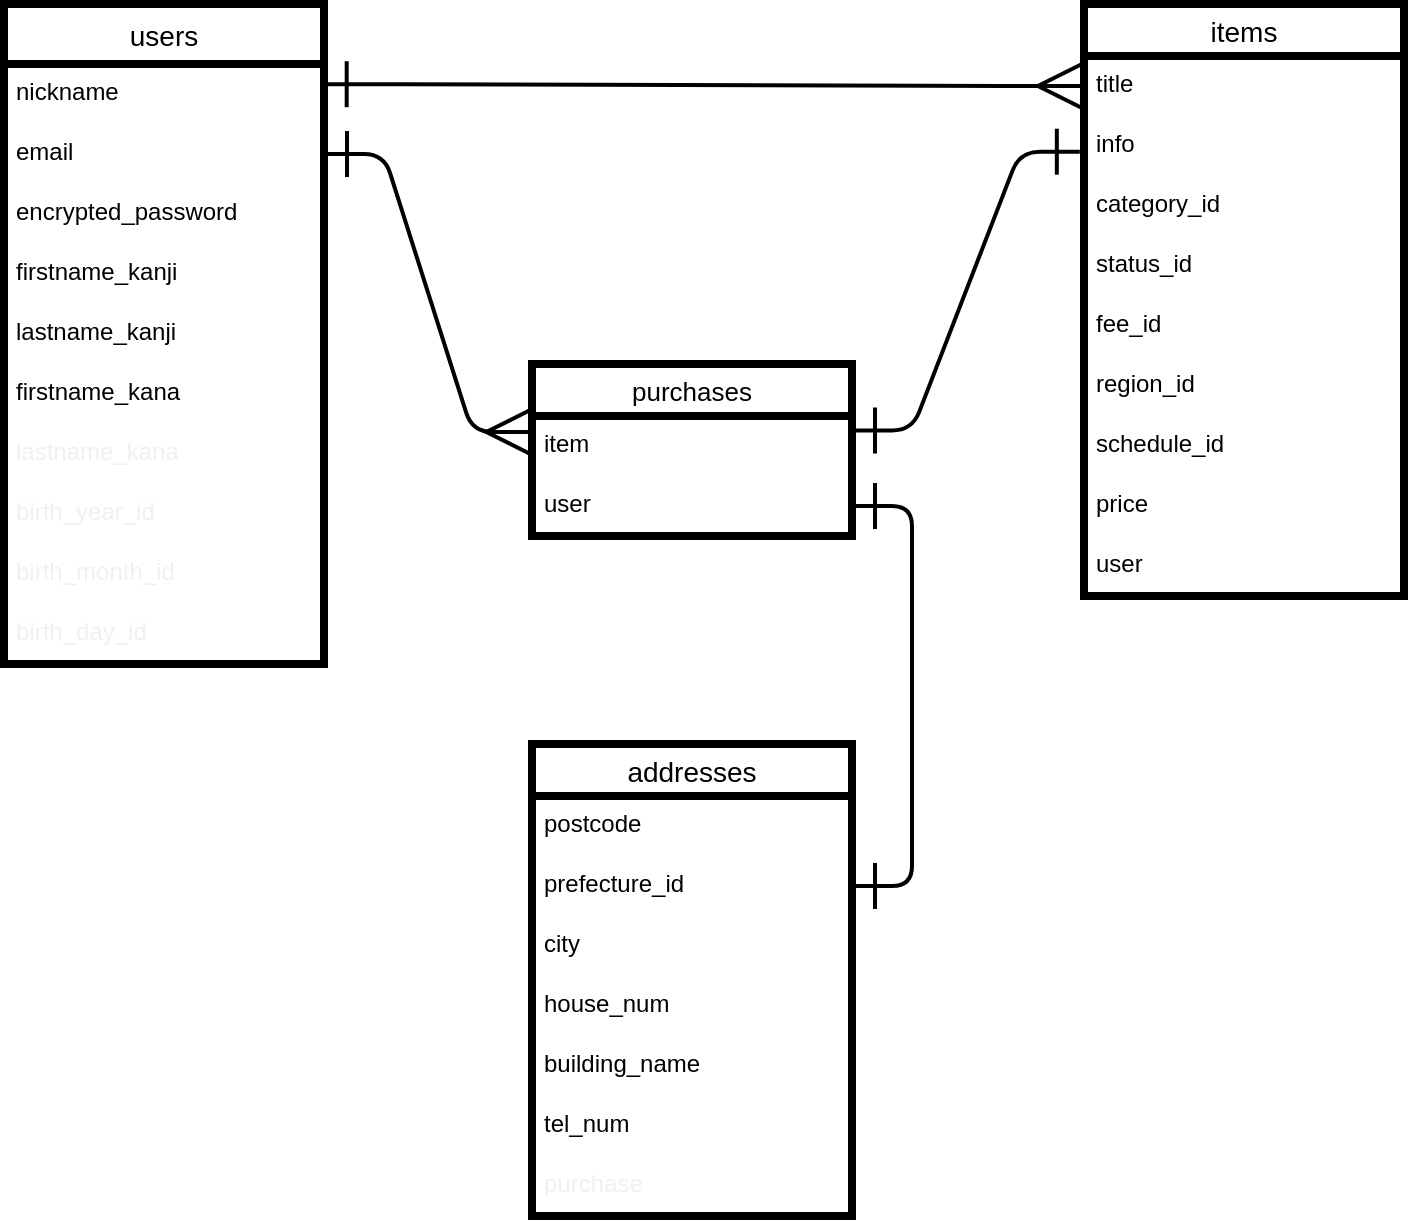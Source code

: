 <mxfile>
    <diagram id="QJ9MNi1VrwQZzuzztGym" name="ページ1">
        <mxGraphModel dx="590" dy="659" grid="1" gridSize="10" guides="1" tooltips="1" connect="1" arrows="1" fold="1" page="1" pageScale="1" pageWidth="827" pageHeight="1169" math="0" shadow="0">
            <root>
                <mxCell id="0"/>
                <mxCell id="1" parent="0"/>
                <mxCell id="135" value="users" style="swimlane;fontStyle=0;childLayout=stackLayout;horizontal=1;startSize=30;horizontalStack=0;resizeParent=1;resizeParentMax=0;resizeLast=0;collapsible=1;marginBottom=0;align=center;fontSize=14;strokeWidth=4;" vertex="1" parent="1">
                    <mxGeometry x="70" y="180" width="160" height="330" as="geometry"/>
                </mxCell>
                <mxCell id="136" value="nickname   " style="text;strokeColor=none;fillColor=none;spacingLeft=4;spacingRight=4;overflow=hidden;rotatable=0;points=[[0,0.5],[1,0.5]];portConstraint=eastwest;fontSize=12;strokeWidth=4;" vertex="1" parent="135">
                    <mxGeometry y="30" width="160" height="30" as="geometry"/>
                </mxCell>
                <mxCell id="137" value="email" style="text;strokeColor=none;fillColor=none;spacingLeft=4;spacingRight=4;overflow=hidden;rotatable=0;points=[[0,0.5],[1,0.5]];portConstraint=eastwest;fontSize=12;strokeWidth=4;" vertex="1" parent="135">
                    <mxGeometry y="60" width="160" height="30" as="geometry"/>
                </mxCell>
                <mxCell id="138" value="encrypted_password" style="text;strokeColor=none;fillColor=none;spacingLeft=4;spacingRight=4;overflow=hidden;rotatable=0;points=[[0,0.5],[1,0.5]];portConstraint=eastwest;fontSize=12;strokeWidth=4;" vertex="1" parent="135">
                    <mxGeometry y="90" width="160" height="30" as="geometry"/>
                </mxCell>
                <mxCell id="172" value="firstname_kanji" style="text;strokeColor=none;fillColor=none;spacingLeft=4;spacingRight=4;overflow=hidden;rotatable=0;points=[[0,0.5],[1,0.5]];portConstraint=eastwest;fontSize=12;strokeWidth=4;" vertex="1" parent="135">
                    <mxGeometry y="120" width="160" height="30" as="geometry"/>
                </mxCell>
                <mxCell id="173" value="lastname_kanji" style="text;strokeColor=none;fillColor=none;spacingLeft=4;spacingRight=4;overflow=hidden;rotatable=0;points=[[0,0.5],[1,0.5]];portConstraint=eastwest;fontSize=12;strokeWidth=4;" vertex="1" parent="135">
                    <mxGeometry y="150" width="160" height="30" as="geometry"/>
                </mxCell>
                <mxCell id="174" value="firstname_kana" style="text;strokeColor=none;fillColor=none;spacingLeft=4;spacingRight=4;overflow=hidden;rotatable=0;points=[[0,0.5],[1,0.5]];portConstraint=eastwest;fontSize=12;strokeWidth=4;" vertex="1" parent="135">
                    <mxGeometry y="180" width="160" height="30" as="geometry"/>
                </mxCell>
                <mxCell id="178" value="lastname_kana" style="text;strokeColor=none;fillColor=none;spacingLeft=4;spacingRight=4;overflow=hidden;rotatable=0;points=[[0,0.5],[1,0.5]];portConstraint=eastwest;fontSize=12;labelBackgroundColor=none;strokeWidth=2;fontColor=#F0F0F0;" vertex="1" parent="135">
                    <mxGeometry y="210" width="160" height="30" as="geometry"/>
                </mxCell>
                <mxCell id="179" value="birth_year_id" style="text;strokeColor=none;fillColor=none;spacingLeft=4;spacingRight=4;overflow=hidden;rotatable=0;points=[[0,0.5],[1,0.5]];portConstraint=eastwest;fontSize=12;labelBackgroundColor=none;strokeWidth=2;fontColor=#F0F0F0;" vertex="1" parent="135">
                    <mxGeometry y="240" width="160" height="30" as="geometry"/>
                </mxCell>
                <mxCell id="180" value="birth_month_id" style="text;strokeColor=none;fillColor=none;spacingLeft=4;spacingRight=4;overflow=hidden;rotatable=0;points=[[0,0.5],[1,0.5]];portConstraint=eastwest;fontSize=12;labelBackgroundColor=none;strokeWidth=2;fontColor=#F0F0F0;" vertex="1" parent="135">
                    <mxGeometry y="270" width="160" height="30" as="geometry"/>
                </mxCell>
                <mxCell id="181" value="birth_day_id" style="text;strokeColor=none;fillColor=none;spacingLeft=4;spacingRight=4;overflow=hidden;rotatable=0;points=[[0,0.5],[1,0.5]];portConstraint=eastwest;fontSize=12;labelBackgroundColor=none;strokeWidth=2;fontColor=#F0F0F0;" vertex="1" parent="135">
                    <mxGeometry y="300" width="160" height="30" as="geometry"/>
                </mxCell>
                <mxCell id="139" value="items" style="swimlane;fontStyle=0;childLayout=stackLayout;horizontal=1;startSize=26;horizontalStack=0;resizeParent=1;resizeParentMax=0;resizeLast=0;collapsible=1;marginBottom=0;align=center;fontSize=14;strokeWidth=4;" vertex="1" parent="1">
                    <mxGeometry x="610" y="180" width="160" height="296" as="geometry"/>
                </mxCell>
                <mxCell id="140" value="title" style="text;strokeColor=none;fillColor=none;spacingLeft=4;spacingRight=4;overflow=hidden;rotatable=0;points=[[0,0.5],[1,0.5]];portConstraint=eastwest;fontSize=12;strokeWidth=4;" vertex="1" parent="139">
                    <mxGeometry y="26" width="160" height="30" as="geometry"/>
                </mxCell>
                <mxCell id="141" value="info" style="text;strokeColor=none;fillColor=none;spacingLeft=4;spacingRight=4;overflow=hidden;rotatable=0;points=[[0,0.5],[1,0.5]];portConstraint=eastwest;fontSize=12;strokeWidth=4;" vertex="1" parent="139">
                    <mxGeometry y="56" width="160" height="30" as="geometry"/>
                </mxCell>
                <mxCell id="165" value="category_id" style="text;strokeColor=none;fillColor=none;spacingLeft=4;spacingRight=4;overflow=hidden;rotatable=0;points=[[0,0.5],[1,0.5]];portConstraint=eastwest;fontSize=12;strokeWidth=4;" vertex="1" parent="139">
                    <mxGeometry y="86" width="160" height="30" as="geometry"/>
                </mxCell>
                <mxCell id="166" value="status_id" style="text;strokeColor=none;fillColor=none;spacingLeft=4;spacingRight=4;overflow=hidden;rotatable=0;points=[[0,0.5],[1,0.5]];portConstraint=eastwest;fontSize=12;strokeWidth=4;" vertex="1" parent="139">
                    <mxGeometry y="116" width="160" height="30" as="geometry"/>
                </mxCell>
                <mxCell id="167" value="fee_id" style="text;strokeColor=none;fillColor=none;spacingLeft=4;spacingRight=4;overflow=hidden;rotatable=0;points=[[0,0.5],[1,0.5]];portConstraint=eastwest;fontSize=12;strokeWidth=4;" vertex="1" parent="139">
                    <mxGeometry y="146" width="160" height="30" as="geometry"/>
                </mxCell>
                <mxCell id="168" value="region_id" style="text;strokeColor=none;fillColor=none;spacingLeft=4;spacingRight=4;overflow=hidden;rotatable=0;points=[[0,0.5],[1,0.5]];portConstraint=eastwest;fontSize=12;strokeWidth=4;" vertex="1" parent="139">
                    <mxGeometry y="176" width="160" height="30" as="geometry"/>
                </mxCell>
                <mxCell id="169" value="schedule_id" style="text;strokeColor=none;fillColor=none;spacingLeft=4;spacingRight=4;overflow=hidden;rotatable=0;points=[[0,0.5],[1,0.5]];portConstraint=eastwest;fontSize=12;strokeWidth=4;" vertex="1" parent="139">
                    <mxGeometry y="206" width="160" height="30" as="geometry"/>
                </mxCell>
                <mxCell id="170" value="price" style="text;strokeColor=none;fillColor=none;spacingLeft=4;spacingRight=4;overflow=hidden;rotatable=0;points=[[0,0.5],[1,0.5]];portConstraint=eastwest;fontSize=12;strokeWidth=4;" vertex="1" parent="139">
                    <mxGeometry y="236" width="160" height="30" as="geometry"/>
                </mxCell>
                <mxCell id="171" value="user" style="text;strokeColor=none;fillColor=none;spacingLeft=4;spacingRight=4;overflow=hidden;rotatable=0;points=[[0,0.5],[1,0.5]];portConstraint=eastwest;fontSize=12;strokeWidth=4;" vertex="1" parent="139">
                    <mxGeometry y="266" width="160" height="30" as="geometry"/>
                </mxCell>
                <mxCell id="143" value="purchases" style="swimlane;fontStyle=0;childLayout=stackLayout;horizontal=1;startSize=26;horizontalStack=0;resizeParent=1;resizeParentMax=0;resizeLast=0;collapsible=1;marginBottom=0;align=center;fontSize=13;strokeWidth=4;" vertex="1" parent="1">
                    <mxGeometry x="334" y="360" width="160" height="86" as="geometry"/>
                </mxCell>
                <mxCell id="144" value="item" style="text;strokeColor=none;fillColor=none;spacingLeft=4;spacingRight=4;overflow=hidden;rotatable=0;points=[[0,0.5],[1,0.5]];portConstraint=eastwest;fontSize=12;strokeWidth=4;" vertex="1" parent="143">
                    <mxGeometry y="26" width="160" height="30" as="geometry"/>
                </mxCell>
                <mxCell id="164" value="user" style="text;strokeColor=none;fillColor=none;spacingLeft=4;spacingRight=4;overflow=hidden;rotatable=0;points=[[0,0.5],[1,0.5]];portConstraint=eastwest;fontSize=12;strokeWidth=4;" vertex="1" parent="143">
                    <mxGeometry y="56" width="160" height="30" as="geometry"/>
                </mxCell>
                <mxCell id="147" value="addresses" style="swimlane;fontStyle=0;childLayout=stackLayout;horizontal=1;startSize=26;horizontalStack=0;resizeParent=1;resizeParentMax=0;resizeLast=0;collapsible=1;marginBottom=0;align=center;fontSize=14;strokeWidth=4;" vertex="1" parent="1">
                    <mxGeometry x="334" y="550" width="160" height="236" as="geometry"/>
                </mxCell>
                <mxCell id="148" value="postcode" style="text;strokeColor=none;fillColor=none;spacingLeft=4;spacingRight=4;overflow=hidden;rotatable=0;points=[[0,0.5],[1,0.5]];portConstraint=eastwest;fontSize=12;strokeWidth=4;" vertex="1" parent="147">
                    <mxGeometry y="26" width="160" height="30" as="geometry"/>
                </mxCell>
                <mxCell id="149" value="prefecture_id" style="text;strokeColor=none;fillColor=none;spacingLeft=4;spacingRight=4;overflow=hidden;rotatable=0;points=[[0,0.5],[1,0.5]];portConstraint=eastwest;fontSize=12;strokeWidth=4;" vertex="1" parent="147">
                    <mxGeometry y="56" width="160" height="30" as="geometry"/>
                </mxCell>
                <mxCell id="150" value="city" style="text;strokeColor=none;fillColor=none;spacingLeft=4;spacingRight=4;overflow=hidden;rotatable=0;points=[[0,0.5],[1,0.5]];portConstraint=eastwest;fontSize=12;strokeWidth=4;" vertex="1" parent="147">
                    <mxGeometry y="86" width="160" height="30" as="geometry"/>
                </mxCell>
                <mxCell id="161" value="house_num" style="text;strokeColor=none;fillColor=none;spacingLeft=4;spacingRight=4;overflow=hidden;rotatable=0;points=[[0,0.5],[1,0.5]];portConstraint=eastwest;fontSize=12;strokeWidth=4;" vertex="1" parent="147">
                    <mxGeometry y="116" width="160" height="30" as="geometry"/>
                </mxCell>
                <mxCell id="162" value="building_name" style="text;strokeColor=none;fillColor=none;spacingLeft=4;spacingRight=4;overflow=hidden;rotatable=0;points=[[0,0.5],[1,0.5]];portConstraint=eastwest;fontSize=12;strokeWidth=4;" vertex="1" parent="147">
                    <mxGeometry y="146" width="160" height="30" as="geometry"/>
                </mxCell>
                <mxCell id="163" value="tel_num" style="text;strokeColor=none;fillColor=none;spacingLeft=4;spacingRight=4;overflow=hidden;rotatable=0;points=[[0,0.5],[1,0.5]];portConstraint=eastwest;fontSize=12;strokeWidth=4;" vertex="1" parent="147">
                    <mxGeometry y="176" width="160" height="30" as="geometry"/>
                </mxCell>
                <mxCell id="182" value="purchase" style="text;strokeColor=none;fillColor=none;spacingLeft=4;spacingRight=4;overflow=hidden;rotatable=0;points=[[0,0.5],[1,0.5]];portConstraint=eastwest;fontSize=12;labelBackgroundColor=none;strokeWidth=2;fontColor=#F0F0F0;" vertex="1" parent="147">
                    <mxGeometry y="206" width="160" height="30" as="geometry"/>
                </mxCell>
                <mxCell id="151" value="" style="edgeStyle=entityRelationEdgeStyle;fontSize=12;html=1;endArrow=ERmany;strokeWidth=2;startArrow=ERone;startFill=0;entryX=0;entryY=0.5;entryDx=0;entryDy=0;jumpSize=7;endSize=20;startSize=20;exitX=0.999;exitY=0.337;exitDx=0;exitDy=0;exitPerimeter=0;" edge="1" parent="1" source="136" target="140">
                    <mxGeometry width="100" height="100" relative="1" as="geometry">
                        <mxPoint x="231" y="251" as="sourcePoint"/>
                        <mxPoint x="550" y="230" as="targetPoint"/>
                    </mxGeometry>
                </mxCell>
                <mxCell id="153" value="" style="edgeStyle=entityRelationEdgeStyle;fontSize=12;html=1;endArrow=ERmany;strokeWidth=2;startSize=20;endSize=20;jumpSize=7;entryX=0.001;entryY=0.267;entryDx=0;entryDy=0;entryPerimeter=0;exitX=1;exitY=0.5;exitDx=0;exitDy=0;startArrow=ERone;startFill=0;" edge="1" parent="1" source="137" target="144">
                    <mxGeometry width="100" height="100" relative="1" as="geometry">
                        <mxPoint x="320" y="430" as="sourcePoint"/>
                        <mxPoint x="330" y="435" as="targetPoint"/>
                    </mxGeometry>
                </mxCell>
                <mxCell id="154" value="" style="edgeStyle=entityRelationEdgeStyle;fontSize=12;html=1;endArrow=ERone;endFill=1;strokeWidth=2;startSize=20;endSize=20;jumpSize=7;startArrow=ERone;startFill=0;" edge="1" parent="1" source="164" target="149">
                    <mxGeometry width="100" height="100" relative="1" as="geometry">
                        <mxPoint x="500" y="400" as="sourcePoint"/>
                        <mxPoint x="630" y="440" as="targetPoint"/>
                    </mxGeometry>
                </mxCell>
                <mxCell id="155" value="" style="edgeStyle=entityRelationEdgeStyle;fontSize=12;html=1;endArrow=ERone;endFill=1;strokeWidth=2;startSize=20;endSize=20;jumpSize=7;startArrow=ERone;startFill=0;exitX=1;exitY=0.242;exitDx=0;exitDy=0;entryX=-0.013;entryY=0.595;entryDx=0;entryDy=0;entryPerimeter=0;exitPerimeter=0;" edge="1" parent="1" source="144" target="141">
                    <mxGeometry width="100" height="100" relative="1" as="geometry">
                        <mxPoint x="500" y="380" as="sourcePoint"/>
                        <mxPoint x="610" y="250" as="targetPoint"/>
                    </mxGeometry>
                </mxCell>
            </root>
        </mxGraphModel>
    </diagram>
</mxfile>